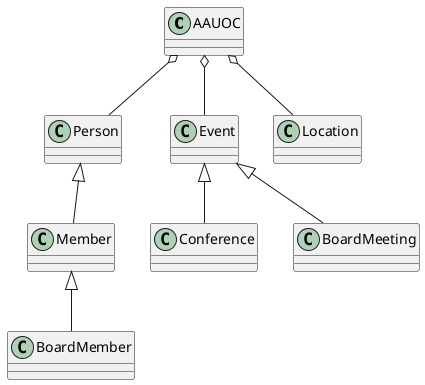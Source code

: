 @startuml
class AAUOC {}
class Person{}
class Member{}
class BoardMember{}
class Event{}
class Conference{}
class BoardMeeting{}
class Location{}

AAUOC o-- Person
AAUOC o-- Event
AAUOC o-- Location
Event <|-- BoardMeeting
Event <|-- Conference
Member <|-- BoardMember
Person <|-- Member






@enduml